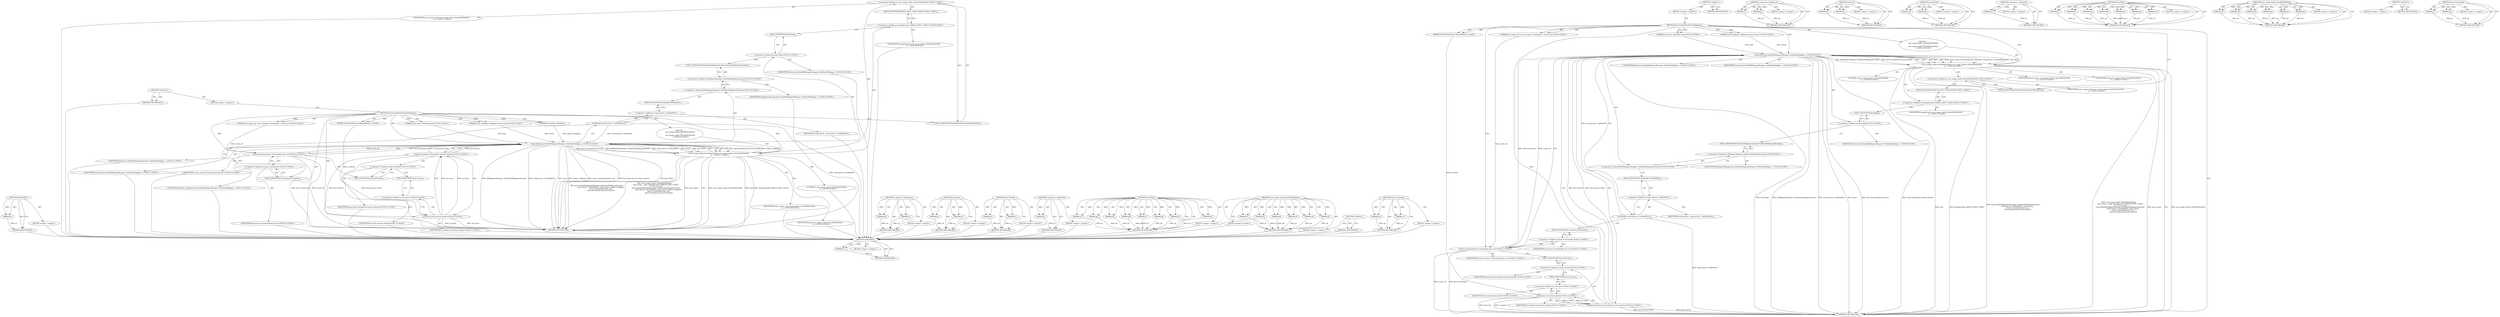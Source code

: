 digraph "base.Unretained" {
vulnerable_107 [label=<(METHOD,GetWeakPtr)>];
vulnerable_108 [label=<(PARAM,p1)>];
vulnerable_109 [label=<(BLOCK,&lt;empty&gt;,&lt;empty&gt;)>];
vulnerable_110 [label=<(METHOD_RETURN,ANY)>];
vulnerable_6 [label=<(METHOD,&lt;global&gt;)<SUB>1</SUB>>];
vulnerable_7 [label=<(BLOCK,&lt;empty&gt;,&lt;empty&gt;)<SUB>1</SUB>>];
vulnerable_8 [label=<(METHOD,StartLoadAndSetDefaultWallpaper)<SUB>1</SUB>>];
vulnerable_9 [label="<(PARAM,const base::FilePath&amp; path)<SUB>2</SUB>>"];
vulnerable_10 [label="<(PARAM,const wallpaper::WallpaperLayout layout)<SUB>3</SUB>>"];
vulnerable_11 [label=<(PARAM,MovableOnDestroyCallbackHolder on_finish)<SUB>4</SUB>>];
vulnerable_12 [label="<(PARAM,std::unique_ptr&lt;user_manager::UserImage&gt;* result_out)<SUB>5</SUB>>"];
vulnerable_13 [label="<(BLOCK,{
   user_image_loader::StartWithFilePath(
    ...,{
   user_image_loader::StartWithFilePath(
    ...)<SUB>5</SUB>>"];
vulnerable_14 [label="<(user_image_loader.StartWithFilePath,user_image_loader::StartWithFilePath(
       ta...)<SUB>6</SUB>>"];
vulnerable_15 [label="<(&lt;operator&gt;.fieldAccess,user_image_loader::StartWithFilePath)<SUB>6</SUB>>"];
vulnerable_16 [label="<(IDENTIFIER,user_image_loader,user_image_loader::StartWithFilePath(
       ta...)<SUB>6</SUB>>"];
vulnerable_17 [label=<(FIELD_IDENTIFIER,StartWithFilePath,StartWithFilePath)<SUB>6</SUB>>];
vulnerable_18 [label="<(IDENTIFIER,task_runner_,user_image_loader::StartWithFilePath(
       ta...)<SUB>7</SUB>>"];
vulnerable_19 [label="<(IDENTIFIER,path,user_image_loader::StartWithFilePath(
       ta...)<SUB>7</SUB>>"];
vulnerable_20 [label="<(&lt;operator&gt;.fieldAccess,ImageDecoder::ROBUST_JPEG_CODEC)<SUB>7</SUB>>"];
vulnerable_21 [label="<(IDENTIFIER,ImageDecoder,user_image_loader::StartWithFilePath(
       ta...)<SUB>7</SUB>>"];
vulnerable_22 [label=<(FIELD_IDENTIFIER,ROBUST_JPEG_CODEC,ROBUST_JPEG_CODEC)<SUB>7</SUB>>];
vulnerable_23 [label="<(LITERAL,0,user_image_loader::StartWithFilePath(
       ta...)<SUB>8</SUB>>"];
vulnerable_24 [label="<(base.Bind,base::Bind(&amp;WallpaperManager::OnDefaultWallpape...)<SUB>9</SUB>>"];
vulnerable_25 [label="<(&lt;operator&gt;.fieldAccess,base::Bind)<SUB>9</SUB>>"];
vulnerable_26 [label="<(IDENTIFIER,base,base::Bind(&amp;WallpaperManager::OnDefaultWallpape...)<SUB>9</SUB>>"];
vulnerable_27 [label=<(FIELD_IDENTIFIER,Bind,Bind)<SUB>9</SUB>>];
vulnerable_28 [label="<(&lt;operator&gt;.addressOf,&amp;WallpaperManager::OnDefaultWallpaperDecoded)<SUB>9</SUB>>"];
vulnerable_29 [label="<(&lt;operator&gt;.fieldAccess,WallpaperManager::OnDefaultWallpaperDecoded)<SUB>9</SUB>>"];
vulnerable_30 [label="<(IDENTIFIER,WallpaperManager,base::Bind(&amp;WallpaperManager::OnDefaultWallpape...)<SUB>9</SUB>>"];
vulnerable_31 [label=<(FIELD_IDENTIFIER,OnDefaultWallpaperDecoded,OnDefaultWallpaperDecoded)<SUB>9</SUB>>];
vulnerable_32 [label=<(GetWeakPtr,weak_factory_.GetWeakPtr())<SUB>10</SUB>>];
vulnerable_33 [label=<(&lt;operator&gt;.fieldAccess,weak_factory_.GetWeakPtr)<SUB>10</SUB>>];
vulnerable_34 [label=<(IDENTIFIER,weak_factory_,weak_factory_.GetWeakPtr())<SUB>10</SUB>>];
vulnerable_35 [label=<(FIELD_IDENTIFIER,GetWeakPtr,GetWeakPtr)<SUB>10</SUB>>];
vulnerable_36 [label="<(IDENTIFIER,path,base::Bind(&amp;WallpaperManager::OnDefaultWallpape...)<SUB>10</SUB>>"];
vulnerable_37 [label="<(IDENTIFIER,layout,base::Bind(&amp;WallpaperManager::OnDefaultWallpape...)<SUB>10</SUB>>"];
vulnerable_38 [label="<(base.Unretained,base::Unretained(result_out))<SUB>11</SUB>>"];
vulnerable_39 [label="<(&lt;operator&gt;.fieldAccess,base::Unretained)<SUB>11</SUB>>"];
vulnerable_40 [label="<(IDENTIFIER,base,base::Unretained(result_out))<SUB>11</SUB>>"];
vulnerable_41 [label=<(FIELD_IDENTIFIER,Unretained,Unretained)<SUB>11</SUB>>];
vulnerable_42 [label="<(IDENTIFIER,result_out,base::Unretained(result_out))<SUB>11</SUB>>"];
vulnerable_43 [label="<(base.Passed,base::Passed(std::move(on_finish)))<SUB>12</SUB>>"];
vulnerable_44 [label="<(&lt;operator&gt;.fieldAccess,base::Passed)<SUB>12</SUB>>"];
vulnerable_45 [label="<(IDENTIFIER,base,base::Passed(std::move(on_finish)))<SUB>12</SUB>>"];
vulnerable_46 [label=<(FIELD_IDENTIFIER,Passed,Passed)<SUB>12</SUB>>];
vulnerable_47 [label="<(std.move,std::move(on_finish))<SUB>12</SUB>>"];
vulnerable_48 [label="<(&lt;operator&gt;.fieldAccess,std::move)<SUB>12</SUB>>"];
vulnerable_49 [label="<(IDENTIFIER,std,std::move(on_finish))<SUB>12</SUB>>"];
vulnerable_50 [label=<(FIELD_IDENTIFIER,move,move)<SUB>12</SUB>>];
vulnerable_51 [label="<(IDENTIFIER,on_finish,std::move(on_finish))<SUB>12</SUB>>"];
vulnerable_52 [label=<(METHOD_RETURN,void)<SUB>1</SUB>>];
vulnerable_54 [label=<(METHOD_RETURN,ANY)<SUB>1</SUB>>];
vulnerable_88 [label=<(METHOD,&lt;operator&gt;.fieldAccess)>];
vulnerable_89 [label=<(PARAM,p1)>];
vulnerable_90 [label=<(PARAM,p2)>];
vulnerable_91 [label=<(BLOCK,&lt;empty&gt;,&lt;empty&gt;)>];
vulnerable_92 [label=<(METHOD_RETURN,ANY)>];
vulnerable_121 [label=<(METHOD,std.move)>];
vulnerable_122 [label=<(PARAM,p1)>];
vulnerable_123 [label=<(PARAM,p2)>];
vulnerable_124 [label=<(BLOCK,&lt;empty&gt;,&lt;empty&gt;)>];
vulnerable_125 [label=<(METHOD_RETURN,ANY)>];
vulnerable_116 [label=<(METHOD,base.Passed)>];
vulnerable_117 [label=<(PARAM,p1)>];
vulnerable_118 [label=<(PARAM,p2)>];
vulnerable_119 [label=<(BLOCK,&lt;empty&gt;,&lt;empty&gt;)>];
vulnerable_120 [label=<(METHOD_RETURN,ANY)>];
vulnerable_103 [label=<(METHOD,&lt;operator&gt;.addressOf)>];
vulnerable_104 [label=<(PARAM,p1)>];
vulnerable_105 [label=<(BLOCK,&lt;empty&gt;,&lt;empty&gt;)>];
vulnerable_106 [label=<(METHOD_RETURN,ANY)>];
vulnerable_93 [label=<(METHOD,base.Bind)>];
vulnerable_94 [label=<(PARAM,p1)>];
vulnerable_95 [label=<(PARAM,p2)>];
vulnerable_96 [label=<(PARAM,p3)>];
vulnerable_97 [label=<(PARAM,p4)>];
vulnerable_98 [label=<(PARAM,p5)>];
vulnerable_99 [label=<(PARAM,p6)>];
vulnerable_100 [label=<(PARAM,p7)>];
vulnerable_101 [label=<(BLOCK,&lt;empty&gt;,&lt;empty&gt;)>];
vulnerable_102 [label=<(METHOD_RETURN,ANY)>];
vulnerable_79 [label=<(METHOD,user_image_loader.StartWithFilePath)>];
vulnerable_80 [label=<(PARAM,p1)>];
vulnerable_81 [label=<(PARAM,p2)>];
vulnerable_82 [label=<(PARAM,p3)>];
vulnerable_83 [label=<(PARAM,p4)>];
vulnerable_84 [label=<(PARAM,p5)>];
vulnerable_85 [label=<(PARAM,p6)>];
vulnerable_86 [label=<(BLOCK,&lt;empty&gt;,&lt;empty&gt;)>];
vulnerable_87 [label=<(METHOD_RETURN,ANY)>];
vulnerable_73 [label=<(METHOD,&lt;global&gt;)<SUB>1</SUB>>];
vulnerable_74 [label=<(BLOCK,&lt;empty&gt;,&lt;empty&gt;)>];
vulnerable_75 [label=<(METHOD_RETURN,ANY)>];
vulnerable_111 [label=<(METHOD,base.Unretained)>];
vulnerable_112 [label=<(PARAM,p1)>];
vulnerable_113 [label=<(PARAM,p2)>];
vulnerable_114 [label=<(BLOCK,&lt;empty&gt;,&lt;empty&gt;)>];
vulnerable_115 [label=<(METHOD_RETURN,ANY)>];
fixed_112 [label=<(METHOD,GetWeakPtr)>];
fixed_113 [label=<(PARAM,p1)>];
fixed_114 [label=<(BLOCK,&lt;empty&gt;,&lt;empty&gt;)>];
fixed_115 [label=<(METHOD_RETURN,ANY)>];
fixed_6 [label=<(METHOD,&lt;global&gt;)<SUB>1</SUB>>];
fixed_7 [label=<(BLOCK,&lt;empty&gt;,&lt;empty&gt;)<SUB>1</SUB>>];
fixed_8 [label=<(METHOD,StartLoadAndSetDefaultWallpaper)<SUB>1</SUB>>];
fixed_9 [label="<(PARAM,const base::FilePath&amp; path)<SUB>2</SUB>>"];
fixed_10 [label="<(PARAM,const wallpaper::WallpaperLayout layout)<SUB>3</SUB>>"];
fixed_11 [label=<(PARAM,bool update_wallpaper)<SUB>4</SUB>>];
fixed_12 [label=<(PARAM,MovableOnDestroyCallbackHolder on_finish)<SUB>5</SUB>>];
fixed_13 [label="<(PARAM,std::unique_ptr&lt;user_manager::UserImage&gt;* result_out)<SUB>6</SUB>>"];
fixed_14 [label="<(BLOCK,{
   user_image_loader::StartWithFilePath(
    ...,{
   user_image_loader::StartWithFilePath(
    ...)<SUB>6</SUB>>"];
fixed_15 [label="<(user_image_loader.StartWithFilePath,user_image_loader::StartWithFilePath(
       ta...)<SUB>7</SUB>>"];
fixed_16 [label="<(&lt;operator&gt;.fieldAccess,user_image_loader::StartWithFilePath)<SUB>7</SUB>>"];
fixed_17 [label="<(IDENTIFIER,user_image_loader,user_image_loader::StartWithFilePath(
       ta...)<SUB>7</SUB>>"];
fixed_18 [label=<(FIELD_IDENTIFIER,StartWithFilePath,StartWithFilePath)<SUB>7</SUB>>];
fixed_19 [label="<(IDENTIFIER,task_runner_,user_image_loader::StartWithFilePath(
       ta...)<SUB>8</SUB>>"];
fixed_20 [label="<(IDENTIFIER,path,user_image_loader::StartWithFilePath(
       ta...)<SUB>8</SUB>>"];
fixed_21 [label="<(&lt;operator&gt;.fieldAccess,ImageDecoder::ROBUST_JPEG_CODEC)<SUB>8</SUB>>"];
fixed_22 [label="<(IDENTIFIER,ImageDecoder,user_image_loader::StartWithFilePath(
       ta...)<SUB>8</SUB>>"];
fixed_23 [label=<(FIELD_IDENTIFIER,ROBUST_JPEG_CODEC,ROBUST_JPEG_CODEC)<SUB>8</SUB>>];
fixed_24 [label="<(LITERAL,0,user_image_loader::StartWithFilePath(
       ta...)<SUB>9</SUB>>"];
fixed_25 [label="<(base.Bind,base::Bind(&amp;WallpaperManager::OnDefaultWallpape...)<SUB>10</SUB>>"];
fixed_26 [label="<(&lt;operator&gt;.fieldAccess,base::Bind)<SUB>10</SUB>>"];
fixed_27 [label="<(IDENTIFIER,base,base::Bind(&amp;WallpaperManager::OnDefaultWallpape...)<SUB>10</SUB>>"];
fixed_28 [label=<(FIELD_IDENTIFIER,Bind,Bind)<SUB>10</SUB>>];
fixed_29 [label="<(&lt;operator&gt;.addressOf,&amp;WallpaperManager::OnDefaultWallpaperDecoded)<SUB>10</SUB>>"];
fixed_30 [label="<(&lt;operator&gt;.fieldAccess,WallpaperManager::OnDefaultWallpaperDecoded)<SUB>10</SUB>>"];
fixed_31 [label="<(IDENTIFIER,WallpaperManager,base::Bind(&amp;WallpaperManager::OnDefaultWallpape...)<SUB>10</SUB>>"];
fixed_32 [label=<(FIELD_IDENTIFIER,OnDefaultWallpaperDecoded,OnDefaultWallpaperDecoded)<SUB>10</SUB>>];
fixed_33 [label=<(GetWeakPtr,weak_factory_.GetWeakPtr())<SUB>11</SUB>>];
fixed_34 [label=<(&lt;operator&gt;.fieldAccess,weak_factory_.GetWeakPtr)<SUB>11</SUB>>];
fixed_35 [label=<(IDENTIFIER,weak_factory_,weak_factory_.GetWeakPtr())<SUB>11</SUB>>];
fixed_36 [label=<(FIELD_IDENTIFIER,GetWeakPtr,GetWeakPtr)<SUB>11</SUB>>];
fixed_37 [label="<(IDENTIFIER,path,base::Bind(&amp;WallpaperManager::OnDefaultWallpape...)<SUB>11</SUB>>"];
fixed_38 [label="<(IDENTIFIER,layout,base::Bind(&amp;WallpaperManager::OnDefaultWallpape...)<SUB>11</SUB>>"];
fixed_39 [label="<(IDENTIFIER,update_wallpaper,base::Bind(&amp;WallpaperManager::OnDefaultWallpape...)<SUB>11</SUB>>"];
fixed_40 [label="<(base.Unretained,base::Unretained(result_out))<SUB>12</SUB>>"];
fixed_41 [label="<(&lt;operator&gt;.fieldAccess,base::Unretained)<SUB>12</SUB>>"];
fixed_42 [label="<(IDENTIFIER,base,base::Unretained(result_out))<SUB>12</SUB>>"];
fixed_43 [label=<(FIELD_IDENTIFIER,Unretained,Unretained)<SUB>12</SUB>>];
fixed_44 [label="<(IDENTIFIER,result_out,base::Unretained(result_out))<SUB>12</SUB>>"];
fixed_45 [label="<(base.Passed,base::Passed(std::move(on_finish)))<SUB>13</SUB>>"];
fixed_46 [label="<(&lt;operator&gt;.fieldAccess,base::Passed)<SUB>13</SUB>>"];
fixed_47 [label="<(IDENTIFIER,base,base::Passed(std::move(on_finish)))<SUB>13</SUB>>"];
fixed_48 [label=<(FIELD_IDENTIFIER,Passed,Passed)<SUB>13</SUB>>];
fixed_49 [label="<(std.move,std::move(on_finish))<SUB>13</SUB>>"];
fixed_50 [label="<(&lt;operator&gt;.fieldAccess,std::move)<SUB>13</SUB>>"];
fixed_51 [label="<(IDENTIFIER,std,std::move(on_finish))<SUB>13</SUB>>"];
fixed_52 [label=<(FIELD_IDENTIFIER,move,move)<SUB>13</SUB>>];
fixed_53 [label="<(IDENTIFIER,on_finish,std::move(on_finish))<SUB>13</SUB>>"];
fixed_54 [label=<(METHOD_RETURN,void)<SUB>1</SUB>>];
fixed_56 [label=<(METHOD_RETURN,ANY)<SUB>1</SUB>>];
fixed_92 [label=<(METHOD,&lt;operator&gt;.fieldAccess)>];
fixed_93 [label=<(PARAM,p1)>];
fixed_94 [label=<(PARAM,p2)>];
fixed_95 [label=<(BLOCK,&lt;empty&gt;,&lt;empty&gt;)>];
fixed_96 [label=<(METHOD_RETURN,ANY)>];
fixed_126 [label=<(METHOD,std.move)>];
fixed_127 [label=<(PARAM,p1)>];
fixed_128 [label=<(PARAM,p2)>];
fixed_129 [label=<(BLOCK,&lt;empty&gt;,&lt;empty&gt;)>];
fixed_130 [label=<(METHOD_RETURN,ANY)>];
fixed_121 [label=<(METHOD,base.Passed)>];
fixed_122 [label=<(PARAM,p1)>];
fixed_123 [label=<(PARAM,p2)>];
fixed_124 [label=<(BLOCK,&lt;empty&gt;,&lt;empty&gt;)>];
fixed_125 [label=<(METHOD_RETURN,ANY)>];
fixed_108 [label=<(METHOD,&lt;operator&gt;.addressOf)>];
fixed_109 [label=<(PARAM,p1)>];
fixed_110 [label=<(BLOCK,&lt;empty&gt;,&lt;empty&gt;)>];
fixed_111 [label=<(METHOD_RETURN,ANY)>];
fixed_97 [label=<(METHOD,base.Bind)>];
fixed_98 [label=<(PARAM,p1)>];
fixed_99 [label=<(PARAM,p2)>];
fixed_100 [label=<(PARAM,p3)>];
fixed_101 [label=<(PARAM,p4)>];
fixed_102 [label=<(PARAM,p5)>];
fixed_103 [label=<(PARAM,p6)>];
fixed_104 [label=<(PARAM,p7)>];
fixed_105 [label=<(PARAM,p8)>];
fixed_106 [label=<(BLOCK,&lt;empty&gt;,&lt;empty&gt;)>];
fixed_107 [label=<(METHOD_RETURN,ANY)>];
fixed_83 [label=<(METHOD,user_image_loader.StartWithFilePath)>];
fixed_84 [label=<(PARAM,p1)>];
fixed_85 [label=<(PARAM,p2)>];
fixed_86 [label=<(PARAM,p3)>];
fixed_87 [label=<(PARAM,p4)>];
fixed_88 [label=<(PARAM,p5)>];
fixed_89 [label=<(PARAM,p6)>];
fixed_90 [label=<(BLOCK,&lt;empty&gt;,&lt;empty&gt;)>];
fixed_91 [label=<(METHOD_RETURN,ANY)>];
fixed_77 [label=<(METHOD,&lt;global&gt;)<SUB>1</SUB>>];
fixed_78 [label=<(BLOCK,&lt;empty&gt;,&lt;empty&gt;)>];
fixed_79 [label=<(METHOD_RETURN,ANY)>];
fixed_116 [label=<(METHOD,base.Unretained)>];
fixed_117 [label=<(PARAM,p1)>];
fixed_118 [label=<(PARAM,p2)>];
fixed_119 [label=<(BLOCK,&lt;empty&gt;,&lt;empty&gt;)>];
fixed_120 [label=<(METHOD_RETURN,ANY)>];
vulnerable_107 -> vulnerable_108  [key=0, label="AST: "];
vulnerable_107 -> vulnerable_108  [key=1, label="DDG: "];
vulnerable_107 -> vulnerable_109  [key=0, label="AST: "];
vulnerable_107 -> vulnerable_110  [key=0, label="AST: "];
vulnerable_107 -> vulnerable_110  [key=1, label="CFG: "];
vulnerable_108 -> vulnerable_110  [key=0, label="DDG: p1"];
vulnerable_6 -> vulnerable_7  [key=0, label="AST: "];
vulnerable_6 -> vulnerable_54  [key=0, label="AST: "];
vulnerable_6 -> vulnerable_54  [key=1, label="CFG: "];
vulnerable_7 -> vulnerable_8  [key=0, label="AST: "];
vulnerable_8 -> vulnerable_9  [key=0, label="AST: "];
vulnerable_8 -> vulnerable_9  [key=1, label="DDG: "];
vulnerable_8 -> vulnerable_10  [key=0, label="AST: "];
vulnerable_8 -> vulnerable_10  [key=1, label="DDG: "];
vulnerable_8 -> vulnerable_11  [key=0, label="AST: "];
vulnerable_8 -> vulnerable_11  [key=1, label="DDG: "];
vulnerable_8 -> vulnerable_12  [key=0, label="AST: "];
vulnerable_8 -> vulnerable_12  [key=1, label="DDG: "];
vulnerable_8 -> vulnerable_13  [key=0, label="AST: "];
vulnerable_8 -> vulnerable_52  [key=0, label="AST: "];
vulnerable_8 -> vulnerable_17  [key=0, label="CFG: "];
vulnerable_8 -> vulnerable_14  [key=0, label="DDG: "];
vulnerable_8 -> vulnerable_24  [key=0, label="DDG: "];
vulnerable_8 -> vulnerable_38  [key=0, label="DDG: "];
vulnerable_8 -> vulnerable_47  [key=0, label="DDG: "];
vulnerable_9 -> vulnerable_24  [key=0, label="DDG: path"];
vulnerable_10 -> vulnerable_24  [key=0, label="DDG: layout"];
vulnerable_11 -> vulnerable_47  [key=0, label="DDG: on_finish"];
vulnerable_12 -> vulnerable_38  [key=0, label="DDG: result_out"];
vulnerable_13 -> vulnerable_14  [key=0, label="AST: "];
vulnerable_14 -> vulnerable_15  [key=0, label="AST: "];
vulnerable_14 -> vulnerable_18  [key=0, label="AST: "];
vulnerable_14 -> vulnerable_19  [key=0, label="AST: "];
vulnerable_14 -> vulnerable_20  [key=0, label="AST: "];
vulnerable_14 -> vulnerable_23  [key=0, label="AST: "];
vulnerable_14 -> vulnerable_24  [key=0, label="AST: "];
vulnerable_14 -> vulnerable_52  [key=0, label="CFG: "];
vulnerable_14 -> vulnerable_52  [key=1, label="DDG: user_image_loader::StartWithFilePath"];
vulnerable_14 -> vulnerable_52  [key=2, label="DDG: path"];
vulnerable_14 -> vulnerable_52  [key=3, label="DDG: ImageDecoder::ROBUST_JPEG_CODEC"];
vulnerable_14 -> vulnerable_52  [key=4, label="DDG: base::Bind(&amp;WallpaperManager::OnDefaultWallpaperDecoded,
                 weak_factory_.GetWeakPtr(), path, layout,
                  base::Unretained(result_out),
                  base::Passed(std::move(on_finish)))"];
vulnerable_14 -> vulnerable_52  [key=5, label="DDG: user_image_loader::StartWithFilePath(
       task_runner_, path, ImageDecoder::ROBUST_JPEG_CODEC,
       0,  // Do not crop.
       base::Bind(&amp;WallpaperManager::OnDefaultWallpaperDecoded,
                 weak_factory_.GetWeakPtr(), path, layout,
                  base::Unretained(result_out),
                  base::Passed(std::move(on_finish))))"];
vulnerable_14 -> vulnerable_52  [key=6, label="DDG: task_runner_"];
vulnerable_15 -> vulnerable_16  [key=0, label="AST: "];
vulnerable_15 -> vulnerable_17  [key=0, label="AST: "];
vulnerable_15 -> vulnerable_22  [key=0, label="CFG: "];
vulnerable_17 -> vulnerable_15  [key=0, label="CFG: "];
vulnerable_20 -> vulnerable_21  [key=0, label="AST: "];
vulnerable_20 -> vulnerable_22  [key=0, label="AST: "];
vulnerable_20 -> vulnerable_27  [key=0, label="CFG: "];
vulnerable_22 -> vulnerable_20  [key=0, label="CFG: "];
vulnerable_24 -> vulnerable_25  [key=0, label="AST: "];
vulnerable_24 -> vulnerable_28  [key=0, label="AST: "];
vulnerable_24 -> vulnerable_32  [key=0, label="AST: "];
vulnerable_24 -> vulnerable_36  [key=0, label="AST: "];
vulnerable_24 -> vulnerable_37  [key=0, label="AST: "];
vulnerable_24 -> vulnerable_38  [key=0, label="AST: "];
vulnerable_24 -> vulnerable_43  [key=0, label="AST: "];
vulnerable_24 -> vulnerable_14  [key=0, label="CFG: "];
vulnerable_24 -> vulnerable_14  [key=1, label="DDG: path"];
vulnerable_24 -> vulnerable_14  [key=2, label="DDG: layout"];
vulnerable_24 -> vulnerable_14  [key=3, label="DDG: base::Unretained(result_out)"];
vulnerable_24 -> vulnerable_14  [key=4, label="DDG: weak_factory_.GetWeakPtr()"];
vulnerable_24 -> vulnerable_14  [key=5, label="DDG: base::Bind"];
vulnerable_24 -> vulnerable_14  [key=6, label="DDG: &amp;WallpaperManager::OnDefaultWallpaperDecoded"];
vulnerable_24 -> vulnerable_14  [key=7, label="DDG: base::Passed(std::move(on_finish))"];
vulnerable_24 -> vulnerable_52  [key=0, label="DDG: base::Bind"];
vulnerable_24 -> vulnerable_52  [key=1, label="DDG: &amp;WallpaperManager::OnDefaultWallpaperDecoded"];
vulnerable_24 -> vulnerable_52  [key=2, label="DDG: weak_factory_.GetWeakPtr()"];
vulnerable_24 -> vulnerable_52  [key=3, label="DDG: layout"];
vulnerable_24 -> vulnerable_52  [key=4, label="DDG: base::Unretained(result_out)"];
vulnerable_24 -> vulnerable_52  [key=5, label="DDG: base::Passed(std::move(on_finish))"];
vulnerable_25 -> vulnerable_26  [key=0, label="AST: "];
vulnerable_25 -> vulnerable_27  [key=0, label="AST: "];
vulnerable_25 -> vulnerable_31  [key=0, label="CFG: "];
vulnerable_27 -> vulnerable_25  [key=0, label="CFG: "];
vulnerable_28 -> vulnerable_29  [key=0, label="AST: "];
vulnerable_28 -> vulnerable_35  [key=0, label="CFG: "];
vulnerable_29 -> vulnerable_30  [key=0, label="AST: "];
vulnerable_29 -> vulnerable_31  [key=0, label="AST: "];
vulnerable_29 -> vulnerable_28  [key=0, label="CFG: "];
vulnerable_31 -> vulnerable_29  [key=0, label="CFG: "];
vulnerable_32 -> vulnerable_33  [key=0, label="AST: "];
vulnerable_32 -> vulnerable_41  [key=0, label="CFG: "];
vulnerable_32 -> vulnerable_52  [key=0, label="DDG: weak_factory_.GetWeakPtr"];
vulnerable_32 -> vulnerable_24  [key=0, label="DDG: weak_factory_.GetWeakPtr"];
vulnerable_33 -> vulnerable_34  [key=0, label="AST: "];
vulnerable_33 -> vulnerable_35  [key=0, label="AST: "];
vulnerable_33 -> vulnerable_32  [key=0, label="CFG: "];
vulnerable_35 -> vulnerable_33  [key=0, label="CFG: "];
vulnerable_38 -> vulnerable_39  [key=0, label="AST: "];
vulnerable_38 -> vulnerable_42  [key=0, label="AST: "];
vulnerable_38 -> vulnerable_46  [key=0, label="CFG: "];
vulnerable_38 -> vulnerable_52  [key=0, label="DDG: base::Unretained"];
vulnerable_38 -> vulnerable_52  [key=1, label="DDG: result_out"];
vulnerable_38 -> vulnerable_24  [key=0, label="DDG: base::Unretained"];
vulnerable_38 -> vulnerable_24  [key=1, label="DDG: result_out"];
vulnerable_39 -> vulnerable_40  [key=0, label="AST: "];
vulnerable_39 -> vulnerable_41  [key=0, label="AST: "];
vulnerable_39 -> vulnerable_38  [key=0, label="CFG: "];
vulnerable_41 -> vulnerable_39  [key=0, label="CFG: "];
vulnerable_43 -> vulnerable_44  [key=0, label="AST: "];
vulnerable_43 -> vulnerable_47  [key=0, label="AST: "];
vulnerable_43 -> vulnerable_24  [key=0, label="CFG: "];
vulnerable_43 -> vulnerable_24  [key=1, label="DDG: base::Passed"];
vulnerable_43 -> vulnerable_24  [key=2, label="DDG: std::move(on_finish)"];
vulnerable_43 -> vulnerable_52  [key=0, label="DDG: base::Passed"];
vulnerable_43 -> vulnerable_52  [key=1, label="DDG: std::move(on_finish)"];
vulnerable_44 -> vulnerable_45  [key=0, label="AST: "];
vulnerable_44 -> vulnerable_46  [key=0, label="AST: "];
vulnerable_44 -> vulnerable_50  [key=0, label="CFG: "];
vulnerable_46 -> vulnerable_44  [key=0, label="CFG: "];
vulnerable_47 -> vulnerable_48  [key=0, label="AST: "];
vulnerable_47 -> vulnerable_51  [key=0, label="AST: "];
vulnerable_47 -> vulnerable_43  [key=0, label="CFG: "];
vulnerable_47 -> vulnerable_43  [key=1, label="DDG: std::move"];
vulnerable_47 -> vulnerable_43  [key=2, label="DDG: on_finish"];
vulnerable_47 -> vulnerable_52  [key=0, label="DDG: std::move"];
vulnerable_47 -> vulnerable_52  [key=1, label="DDG: on_finish"];
vulnerable_48 -> vulnerable_49  [key=0, label="AST: "];
vulnerable_48 -> vulnerable_50  [key=0, label="AST: "];
vulnerable_48 -> vulnerable_47  [key=0, label="CFG: "];
vulnerable_50 -> vulnerable_48  [key=0, label="CFG: "];
vulnerable_88 -> vulnerable_89  [key=0, label="AST: "];
vulnerable_88 -> vulnerable_89  [key=1, label="DDG: "];
vulnerable_88 -> vulnerable_91  [key=0, label="AST: "];
vulnerable_88 -> vulnerable_90  [key=0, label="AST: "];
vulnerable_88 -> vulnerable_90  [key=1, label="DDG: "];
vulnerable_88 -> vulnerable_92  [key=0, label="AST: "];
vulnerable_88 -> vulnerable_92  [key=1, label="CFG: "];
vulnerable_89 -> vulnerable_92  [key=0, label="DDG: p1"];
vulnerable_90 -> vulnerable_92  [key=0, label="DDG: p2"];
vulnerable_121 -> vulnerable_122  [key=0, label="AST: "];
vulnerable_121 -> vulnerable_122  [key=1, label="DDG: "];
vulnerable_121 -> vulnerable_124  [key=0, label="AST: "];
vulnerable_121 -> vulnerable_123  [key=0, label="AST: "];
vulnerable_121 -> vulnerable_123  [key=1, label="DDG: "];
vulnerable_121 -> vulnerable_125  [key=0, label="AST: "];
vulnerable_121 -> vulnerable_125  [key=1, label="CFG: "];
vulnerable_122 -> vulnerable_125  [key=0, label="DDG: p1"];
vulnerable_123 -> vulnerable_125  [key=0, label="DDG: p2"];
vulnerable_116 -> vulnerable_117  [key=0, label="AST: "];
vulnerable_116 -> vulnerable_117  [key=1, label="DDG: "];
vulnerable_116 -> vulnerable_119  [key=0, label="AST: "];
vulnerable_116 -> vulnerable_118  [key=0, label="AST: "];
vulnerable_116 -> vulnerable_118  [key=1, label="DDG: "];
vulnerable_116 -> vulnerable_120  [key=0, label="AST: "];
vulnerable_116 -> vulnerable_120  [key=1, label="CFG: "];
vulnerable_117 -> vulnerable_120  [key=0, label="DDG: p1"];
vulnerable_118 -> vulnerable_120  [key=0, label="DDG: p2"];
vulnerable_103 -> vulnerable_104  [key=0, label="AST: "];
vulnerable_103 -> vulnerable_104  [key=1, label="DDG: "];
vulnerable_103 -> vulnerable_105  [key=0, label="AST: "];
vulnerable_103 -> vulnerable_106  [key=0, label="AST: "];
vulnerable_103 -> vulnerable_106  [key=1, label="CFG: "];
vulnerable_104 -> vulnerable_106  [key=0, label="DDG: p1"];
vulnerable_93 -> vulnerable_94  [key=0, label="AST: "];
vulnerable_93 -> vulnerable_94  [key=1, label="DDG: "];
vulnerable_93 -> vulnerable_101  [key=0, label="AST: "];
vulnerable_93 -> vulnerable_95  [key=0, label="AST: "];
vulnerable_93 -> vulnerable_95  [key=1, label="DDG: "];
vulnerable_93 -> vulnerable_102  [key=0, label="AST: "];
vulnerable_93 -> vulnerable_102  [key=1, label="CFG: "];
vulnerable_93 -> vulnerable_96  [key=0, label="AST: "];
vulnerable_93 -> vulnerable_96  [key=1, label="DDG: "];
vulnerable_93 -> vulnerable_97  [key=0, label="AST: "];
vulnerable_93 -> vulnerable_97  [key=1, label="DDG: "];
vulnerable_93 -> vulnerable_98  [key=0, label="AST: "];
vulnerable_93 -> vulnerable_98  [key=1, label="DDG: "];
vulnerable_93 -> vulnerable_99  [key=0, label="AST: "];
vulnerable_93 -> vulnerable_99  [key=1, label="DDG: "];
vulnerable_93 -> vulnerable_100  [key=0, label="AST: "];
vulnerable_93 -> vulnerable_100  [key=1, label="DDG: "];
vulnerable_94 -> vulnerable_102  [key=0, label="DDG: p1"];
vulnerable_95 -> vulnerable_102  [key=0, label="DDG: p2"];
vulnerable_96 -> vulnerable_102  [key=0, label="DDG: p3"];
vulnerable_97 -> vulnerable_102  [key=0, label="DDG: p4"];
vulnerable_98 -> vulnerable_102  [key=0, label="DDG: p5"];
vulnerable_99 -> vulnerable_102  [key=0, label="DDG: p6"];
vulnerable_100 -> vulnerable_102  [key=0, label="DDG: p7"];
vulnerable_79 -> vulnerable_80  [key=0, label="AST: "];
vulnerable_79 -> vulnerable_80  [key=1, label="DDG: "];
vulnerable_79 -> vulnerable_86  [key=0, label="AST: "];
vulnerable_79 -> vulnerable_81  [key=0, label="AST: "];
vulnerable_79 -> vulnerable_81  [key=1, label="DDG: "];
vulnerable_79 -> vulnerable_87  [key=0, label="AST: "];
vulnerable_79 -> vulnerable_87  [key=1, label="CFG: "];
vulnerable_79 -> vulnerable_82  [key=0, label="AST: "];
vulnerable_79 -> vulnerable_82  [key=1, label="DDG: "];
vulnerable_79 -> vulnerable_83  [key=0, label="AST: "];
vulnerable_79 -> vulnerable_83  [key=1, label="DDG: "];
vulnerable_79 -> vulnerable_84  [key=0, label="AST: "];
vulnerable_79 -> vulnerable_84  [key=1, label="DDG: "];
vulnerable_79 -> vulnerable_85  [key=0, label="AST: "];
vulnerable_79 -> vulnerable_85  [key=1, label="DDG: "];
vulnerable_80 -> vulnerable_87  [key=0, label="DDG: p1"];
vulnerable_81 -> vulnerable_87  [key=0, label="DDG: p2"];
vulnerable_82 -> vulnerable_87  [key=0, label="DDG: p3"];
vulnerable_83 -> vulnerable_87  [key=0, label="DDG: p4"];
vulnerable_84 -> vulnerable_87  [key=0, label="DDG: p5"];
vulnerable_85 -> vulnerable_87  [key=0, label="DDG: p6"];
vulnerable_73 -> vulnerable_74  [key=0, label="AST: "];
vulnerable_73 -> vulnerable_75  [key=0, label="AST: "];
vulnerable_73 -> vulnerable_75  [key=1, label="CFG: "];
vulnerable_111 -> vulnerable_112  [key=0, label="AST: "];
vulnerable_111 -> vulnerable_112  [key=1, label="DDG: "];
vulnerable_111 -> vulnerable_114  [key=0, label="AST: "];
vulnerable_111 -> vulnerable_113  [key=0, label="AST: "];
vulnerable_111 -> vulnerable_113  [key=1, label="DDG: "];
vulnerable_111 -> vulnerable_115  [key=0, label="AST: "];
vulnerable_111 -> vulnerable_115  [key=1, label="CFG: "];
vulnerable_112 -> vulnerable_115  [key=0, label="DDG: p1"];
vulnerable_113 -> vulnerable_115  [key=0, label="DDG: p2"];
fixed_112 -> fixed_113  [key=0, label="AST: "];
fixed_112 -> fixed_113  [key=1, label="DDG: "];
fixed_112 -> fixed_114  [key=0, label="AST: "];
fixed_112 -> fixed_115  [key=0, label="AST: "];
fixed_112 -> fixed_115  [key=1, label="CFG: "];
fixed_113 -> fixed_115  [key=0, label="DDG: p1"];
fixed_114 -> vulnerable_107  [key=0];
fixed_115 -> vulnerable_107  [key=0];
fixed_6 -> fixed_7  [key=0, label="AST: "];
fixed_6 -> fixed_56  [key=0, label="AST: "];
fixed_6 -> fixed_56  [key=1, label="CFG: "];
fixed_7 -> fixed_8  [key=0, label="AST: "];
fixed_8 -> fixed_9  [key=0, label="AST: "];
fixed_8 -> fixed_9  [key=1, label="DDG: "];
fixed_8 -> fixed_10  [key=0, label="AST: "];
fixed_8 -> fixed_10  [key=1, label="DDG: "];
fixed_8 -> fixed_11  [key=0, label="AST: "];
fixed_8 -> fixed_11  [key=1, label="DDG: "];
fixed_8 -> fixed_12  [key=0, label="AST: "];
fixed_8 -> fixed_12  [key=1, label="DDG: "];
fixed_8 -> fixed_13  [key=0, label="AST: "];
fixed_8 -> fixed_13  [key=1, label="DDG: "];
fixed_8 -> fixed_14  [key=0, label="AST: "];
fixed_8 -> fixed_54  [key=0, label="AST: "];
fixed_8 -> fixed_18  [key=0, label="CFG: "];
fixed_8 -> fixed_15  [key=0, label="DDG: "];
fixed_8 -> fixed_25  [key=0, label="DDG: "];
fixed_8 -> fixed_40  [key=0, label="DDG: "];
fixed_8 -> fixed_49  [key=0, label="DDG: "];
fixed_9 -> fixed_25  [key=0, label="DDG: path"];
fixed_10 -> fixed_25  [key=0, label="DDG: layout"];
fixed_11 -> fixed_25  [key=0, label="DDG: update_wallpaper"];
fixed_12 -> fixed_49  [key=0, label="DDG: on_finish"];
fixed_13 -> fixed_40  [key=0, label="DDG: result_out"];
fixed_14 -> fixed_15  [key=0, label="AST: "];
fixed_15 -> fixed_16  [key=0, label="AST: "];
fixed_15 -> fixed_19  [key=0, label="AST: "];
fixed_15 -> fixed_20  [key=0, label="AST: "];
fixed_15 -> fixed_21  [key=0, label="AST: "];
fixed_15 -> fixed_24  [key=0, label="AST: "];
fixed_15 -> fixed_25  [key=0, label="AST: "];
fixed_15 -> fixed_54  [key=0, label="CFG: "];
fixed_15 -> fixed_54  [key=1, label="DDG: user_image_loader::StartWithFilePath"];
fixed_15 -> fixed_54  [key=2, label="DDG: path"];
fixed_15 -> fixed_54  [key=3, label="DDG: ImageDecoder::ROBUST_JPEG_CODEC"];
fixed_15 -> fixed_54  [key=4, label="DDG: base::Bind(&amp;WallpaperManager::OnDefaultWallpaperDecoded,
                 weak_factory_.GetWeakPtr(), path, layout, update_wallpaper,
                  base::Unretained(result_out),
                  base::Passed(std::move(on_finish)))"];
fixed_15 -> fixed_54  [key=5, label="DDG: user_image_loader::StartWithFilePath(
       task_runner_, path, ImageDecoder::ROBUST_JPEG_CODEC,
       0,  // Do not crop.
       base::Bind(&amp;WallpaperManager::OnDefaultWallpaperDecoded,
                 weak_factory_.GetWeakPtr(), path, layout, update_wallpaper,
                  base::Unretained(result_out),
                  base::Passed(std::move(on_finish))))"];
fixed_15 -> fixed_54  [key=6, label="DDG: task_runner_"];
fixed_16 -> fixed_17  [key=0, label="AST: "];
fixed_16 -> fixed_18  [key=0, label="AST: "];
fixed_16 -> fixed_23  [key=0, label="CFG: "];
fixed_17 -> vulnerable_107  [key=0];
fixed_18 -> fixed_16  [key=0, label="CFG: "];
fixed_19 -> vulnerable_107  [key=0];
fixed_20 -> vulnerable_107  [key=0];
fixed_21 -> fixed_22  [key=0, label="AST: "];
fixed_21 -> fixed_23  [key=0, label="AST: "];
fixed_21 -> fixed_28  [key=0, label="CFG: "];
fixed_22 -> vulnerable_107  [key=0];
fixed_23 -> fixed_21  [key=0, label="CFG: "];
fixed_24 -> vulnerable_107  [key=0];
fixed_25 -> fixed_26  [key=0, label="AST: "];
fixed_25 -> fixed_29  [key=0, label="AST: "];
fixed_25 -> fixed_33  [key=0, label="AST: "];
fixed_25 -> fixed_37  [key=0, label="AST: "];
fixed_25 -> fixed_38  [key=0, label="AST: "];
fixed_25 -> fixed_39  [key=0, label="AST: "];
fixed_25 -> fixed_40  [key=0, label="AST: "];
fixed_25 -> fixed_45  [key=0, label="AST: "];
fixed_25 -> fixed_15  [key=0, label="CFG: "];
fixed_25 -> fixed_15  [key=1, label="DDG: path"];
fixed_25 -> fixed_15  [key=2, label="DDG: base::Passed(std::move(on_finish))"];
fixed_25 -> fixed_15  [key=3, label="DDG: update_wallpaper"];
fixed_25 -> fixed_15  [key=4, label="DDG: base::Unretained(result_out)"];
fixed_25 -> fixed_15  [key=5, label="DDG: base::Bind"];
fixed_25 -> fixed_15  [key=6, label="DDG: &amp;WallpaperManager::OnDefaultWallpaperDecoded"];
fixed_25 -> fixed_15  [key=7, label="DDG: weak_factory_.GetWeakPtr()"];
fixed_25 -> fixed_15  [key=8, label="DDG: layout"];
fixed_25 -> fixed_54  [key=0, label="DDG: base::Bind"];
fixed_25 -> fixed_54  [key=1, label="DDG: &amp;WallpaperManager::OnDefaultWallpaperDecoded"];
fixed_25 -> fixed_54  [key=2, label="DDG: weak_factory_.GetWeakPtr()"];
fixed_25 -> fixed_54  [key=3, label="DDG: layout"];
fixed_25 -> fixed_54  [key=4, label="DDG: update_wallpaper"];
fixed_25 -> fixed_54  [key=5, label="DDG: base::Unretained(result_out)"];
fixed_25 -> fixed_54  [key=6, label="DDG: base::Passed(std::move(on_finish))"];
fixed_26 -> fixed_27  [key=0, label="AST: "];
fixed_26 -> fixed_28  [key=0, label="AST: "];
fixed_26 -> fixed_32  [key=0, label="CFG: "];
fixed_27 -> vulnerable_107  [key=0];
fixed_28 -> fixed_26  [key=0, label="CFG: "];
fixed_29 -> fixed_30  [key=0, label="AST: "];
fixed_29 -> fixed_36  [key=0, label="CFG: "];
fixed_30 -> fixed_31  [key=0, label="AST: "];
fixed_30 -> fixed_32  [key=0, label="AST: "];
fixed_30 -> fixed_29  [key=0, label="CFG: "];
fixed_31 -> vulnerable_107  [key=0];
fixed_32 -> fixed_30  [key=0, label="CFG: "];
fixed_33 -> fixed_34  [key=0, label="AST: "];
fixed_33 -> fixed_43  [key=0, label="CFG: "];
fixed_33 -> fixed_54  [key=0, label="DDG: weak_factory_.GetWeakPtr"];
fixed_33 -> fixed_25  [key=0, label="DDG: weak_factory_.GetWeakPtr"];
fixed_34 -> fixed_35  [key=0, label="AST: "];
fixed_34 -> fixed_36  [key=0, label="AST: "];
fixed_34 -> fixed_33  [key=0, label="CFG: "];
fixed_35 -> vulnerable_107  [key=0];
fixed_36 -> fixed_34  [key=0, label="CFG: "];
fixed_37 -> vulnerable_107  [key=0];
fixed_38 -> vulnerable_107  [key=0];
fixed_39 -> vulnerable_107  [key=0];
fixed_40 -> fixed_41  [key=0, label="AST: "];
fixed_40 -> fixed_44  [key=0, label="AST: "];
fixed_40 -> fixed_48  [key=0, label="CFG: "];
fixed_40 -> fixed_54  [key=0, label="DDG: base::Unretained"];
fixed_40 -> fixed_54  [key=1, label="DDG: result_out"];
fixed_40 -> fixed_25  [key=0, label="DDG: base::Unretained"];
fixed_40 -> fixed_25  [key=1, label="DDG: result_out"];
fixed_41 -> fixed_42  [key=0, label="AST: "];
fixed_41 -> fixed_43  [key=0, label="AST: "];
fixed_41 -> fixed_40  [key=0, label="CFG: "];
fixed_42 -> vulnerable_107  [key=0];
fixed_43 -> fixed_41  [key=0, label="CFG: "];
fixed_44 -> vulnerable_107  [key=0];
fixed_45 -> fixed_46  [key=0, label="AST: "];
fixed_45 -> fixed_49  [key=0, label="AST: "];
fixed_45 -> fixed_25  [key=0, label="CFG: "];
fixed_45 -> fixed_25  [key=1, label="DDG: base::Passed"];
fixed_45 -> fixed_25  [key=2, label="DDG: std::move(on_finish)"];
fixed_45 -> fixed_54  [key=0, label="DDG: base::Passed"];
fixed_45 -> fixed_54  [key=1, label="DDG: std::move(on_finish)"];
fixed_46 -> fixed_47  [key=0, label="AST: "];
fixed_46 -> fixed_48  [key=0, label="AST: "];
fixed_46 -> fixed_52  [key=0, label="CFG: "];
fixed_47 -> vulnerable_107  [key=0];
fixed_48 -> fixed_46  [key=0, label="CFG: "];
fixed_49 -> fixed_50  [key=0, label="AST: "];
fixed_49 -> fixed_53  [key=0, label="AST: "];
fixed_49 -> fixed_45  [key=0, label="CFG: "];
fixed_49 -> fixed_45  [key=1, label="DDG: std::move"];
fixed_49 -> fixed_45  [key=2, label="DDG: on_finish"];
fixed_49 -> fixed_54  [key=0, label="DDG: std::move"];
fixed_49 -> fixed_54  [key=1, label="DDG: on_finish"];
fixed_50 -> fixed_51  [key=0, label="AST: "];
fixed_50 -> fixed_52  [key=0, label="AST: "];
fixed_50 -> fixed_49  [key=0, label="CFG: "];
fixed_51 -> vulnerable_107  [key=0];
fixed_52 -> fixed_50  [key=0, label="CFG: "];
fixed_53 -> vulnerable_107  [key=0];
fixed_54 -> vulnerable_107  [key=0];
fixed_56 -> vulnerable_107  [key=0];
fixed_92 -> fixed_93  [key=0, label="AST: "];
fixed_92 -> fixed_93  [key=1, label="DDG: "];
fixed_92 -> fixed_95  [key=0, label="AST: "];
fixed_92 -> fixed_94  [key=0, label="AST: "];
fixed_92 -> fixed_94  [key=1, label="DDG: "];
fixed_92 -> fixed_96  [key=0, label="AST: "];
fixed_92 -> fixed_96  [key=1, label="CFG: "];
fixed_93 -> fixed_96  [key=0, label="DDG: p1"];
fixed_94 -> fixed_96  [key=0, label="DDG: p2"];
fixed_95 -> vulnerable_107  [key=0];
fixed_96 -> vulnerable_107  [key=0];
fixed_126 -> fixed_127  [key=0, label="AST: "];
fixed_126 -> fixed_127  [key=1, label="DDG: "];
fixed_126 -> fixed_129  [key=0, label="AST: "];
fixed_126 -> fixed_128  [key=0, label="AST: "];
fixed_126 -> fixed_128  [key=1, label="DDG: "];
fixed_126 -> fixed_130  [key=0, label="AST: "];
fixed_126 -> fixed_130  [key=1, label="CFG: "];
fixed_127 -> fixed_130  [key=0, label="DDG: p1"];
fixed_128 -> fixed_130  [key=0, label="DDG: p2"];
fixed_129 -> vulnerable_107  [key=0];
fixed_130 -> vulnerable_107  [key=0];
fixed_121 -> fixed_122  [key=0, label="AST: "];
fixed_121 -> fixed_122  [key=1, label="DDG: "];
fixed_121 -> fixed_124  [key=0, label="AST: "];
fixed_121 -> fixed_123  [key=0, label="AST: "];
fixed_121 -> fixed_123  [key=1, label="DDG: "];
fixed_121 -> fixed_125  [key=0, label="AST: "];
fixed_121 -> fixed_125  [key=1, label="CFG: "];
fixed_122 -> fixed_125  [key=0, label="DDG: p1"];
fixed_123 -> fixed_125  [key=0, label="DDG: p2"];
fixed_124 -> vulnerable_107  [key=0];
fixed_125 -> vulnerable_107  [key=0];
fixed_108 -> fixed_109  [key=0, label="AST: "];
fixed_108 -> fixed_109  [key=1, label="DDG: "];
fixed_108 -> fixed_110  [key=0, label="AST: "];
fixed_108 -> fixed_111  [key=0, label="AST: "];
fixed_108 -> fixed_111  [key=1, label="CFG: "];
fixed_109 -> fixed_111  [key=0, label="DDG: p1"];
fixed_110 -> vulnerable_107  [key=0];
fixed_111 -> vulnerable_107  [key=0];
fixed_97 -> fixed_98  [key=0, label="AST: "];
fixed_97 -> fixed_98  [key=1, label="DDG: "];
fixed_97 -> fixed_106  [key=0, label="AST: "];
fixed_97 -> fixed_99  [key=0, label="AST: "];
fixed_97 -> fixed_99  [key=1, label="DDG: "];
fixed_97 -> fixed_107  [key=0, label="AST: "];
fixed_97 -> fixed_107  [key=1, label="CFG: "];
fixed_97 -> fixed_100  [key=0, label="AST: "];
fixed_97 -> fixed_100  [key=1, label="DDG: "];
fixed_97 -> fixed_101  [key=0, label="AST: "];
fixed_97 -> fixed_101  [key=1, label="DDG: "];
fixed_97 -> fixed_102  [key=0, label="AST: "];
fixed_97 -> fixed_102  [key=1, label="DDG: "];
fixed_97 -> fixed_103  [key=0, label="AST: "];
fixed_97 -> fixed_103  [key=1, label="DDG: "];
fixed_97 -> fixed_104  [key=0, label="AST: "];
fixed_97 -> fixed_104  [key=1, label="DDG: "];
fixed_97 -> fixed_105  [key=0, label="AST: "];
fixed_97 -> fixed_105  [key=1, label="DDG: "];
fixed_98 -> fixed_107  [key=0, label="DDG: p1"];
fixed_99 -> fixed_107  [key=0, label="DDG: p2"];
fixed_100 -> fixed_107  [key=0, label="DDG: p3"];
fixed_101 -> fixed_107  [key=0, label="DDG: p4"];
fixed_102 -> fixed_107  [key=0, label="DDG: p5"];
fixed_103 -> fixed_107  [key=0, label="DDG: p6"];
fixed_104 -> fixed_107  [key=0, label="DDG: p7"];
fixed_105 -> fixed_107  [key=0, label="DDG: p8"];
fixed_106 -> vulnerable_107  [key=0];
fixed_107 -> vulnerable_107  [key=0];
fixed_83 -> fixed_84  [key=0, label="AST: "];
fixed_83 -> fixed_84  [key=1, label="DDG: "];
fixed_83 -> fixed_90  [key=0, label="AST: "];
fixed_83 -> fixed_85  [key=0, label="AST: "];
fixed_83 -> fixed_85  [key=1, label="DDG: "];
fixed_83 -> fixed_91  [key=0, label="AST: "];
fixed_83 -> fixed_91  [key=1, label="CFG: "];
fixed_83 -> fixed_86  [key=0, label="AST: "];
fixed_83 -> fixed_86  [key=1, label="DDG: "];
fixed_83 -> fixed_87  [key=0, label="AST: "];
fixed_83 -> fixed_87  [key=1, label="DDG: "];
fixed_83 -> fixed_88  [key=0, label="AST: "];
fixed_83 -> fixed_88  [key=1, label="DDG: "];
fixed_83 -> fixed_89  [key=0, label="AST: "];
fixed_83 -> fixed_89  [key=1, label="DDG: "];
fixed_84 -> fixed_91  [key=0, label="DDG: p1"];
fixed_85 -> fixed_91  [key=0, label="DDG: p2"];
fixed_86 -> fixed_91  [key=0, label="DDG: p3"];
fixed_87 -> fixed_91  [key=0, label="DDG: p4"];
fixed_88 -> fixed_91  [key=0, label="DDG: p5"];
fixed_89 -> fixed_91  [key=0, label="DDG: p6"];
fixed_90 -> vulnerable_107  [key=0];
fixed_91 -> vulnerable_107  [key=0];
fixed_77 -> fixed_78  [key=0, label="AST: "];
fixed_77 -> fixed_79  [key=0, label="AST: "];
fixed_77 -> fixed_79  [key=1, label="CFG: "];
fixed_78 -> vulnerable_107  [key=0];
fixed_79 -> vulnerable_107  [key=0];
fixed_116 -> fixed_117  [key=0, label="AST: "];
fixed_116 -> fixed_117  [key=1, label="DDG: "];
fixed_116 -> fixed_119  [key=0, label="AST: "];
fixed_116 -> fixed_118  [key=0, label="AST: "];
fixed_116 -> fixed_118  [key=1, label="DDG: "];
fixed_116 -> fixed_120  [key=0, label="AST: "];
fixed_116 -> fixed_120  [key=1, label="CFG: "];
fixed_117 -> fixed_120  [key=0, label="DDG: p1"];
fixed_118 -> fixed_120  [key=0, label="DDG: p2"];
fixed_119 -> vulnerable_107  [key=0];
fixed_120 -> vulnerable_107  [key=0];
}
